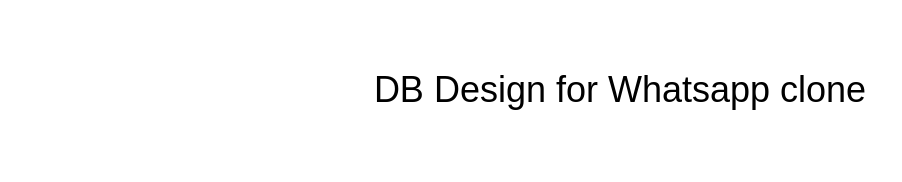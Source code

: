 <mxfile version="15.4.3" type="github">
  <diagram id="ataKOmiz8iFyLWpAsvsU" name="Page-1">
    <mxGraphModel dx="847" dy="614" grid="1" gridSize="10" guides="1" tooltips="1" connect="1" arrows="1" fold="1" page="1" pageScale="1" pageWidth="850" pageHeight="1100" math="0" shadow="0">
      <root>
        <mxCell id="0" />
        <mxCell id="1" parent="0" />
        <mxCell id="egV489lG-fPPt1mRkRgQ-1" value="" style="shape=image;html=1;verticalAlign=top;verticalLabelPosition=bottom;labelBackgroundColor=#ffffff;imageAspect=0;aspect=fixed;image=https://cdn2.iconfinder.com/data/icons/social-media-2285/512/1_Whatsapp2_colored_svg-128.png" vertex="1" parent="1">
          <mxGeometry x="110" y="40" width="90" height="90" as="geometry" />
        </mxCell>
        <mxCell id="egV489lG-fPPt1mRkRgQ-2" value="&lt;font style=&quot;font-size: 18px&quot;&gt;DB Design for Whatsapp clone&lt;/font&gt;" style="text;html=1;strokeColor=none;fillColor=none;align=center;verticalAlign=middle;whiteSpace=wrap;rounded=0;" vertex="1" parent="1">
          <mxGeometry x="280" y="60" width="280" height="50" as="geometry" />
        </mxCell>
      </root>
    </mxGraphModel>
  </diagram>
</mxfile>
